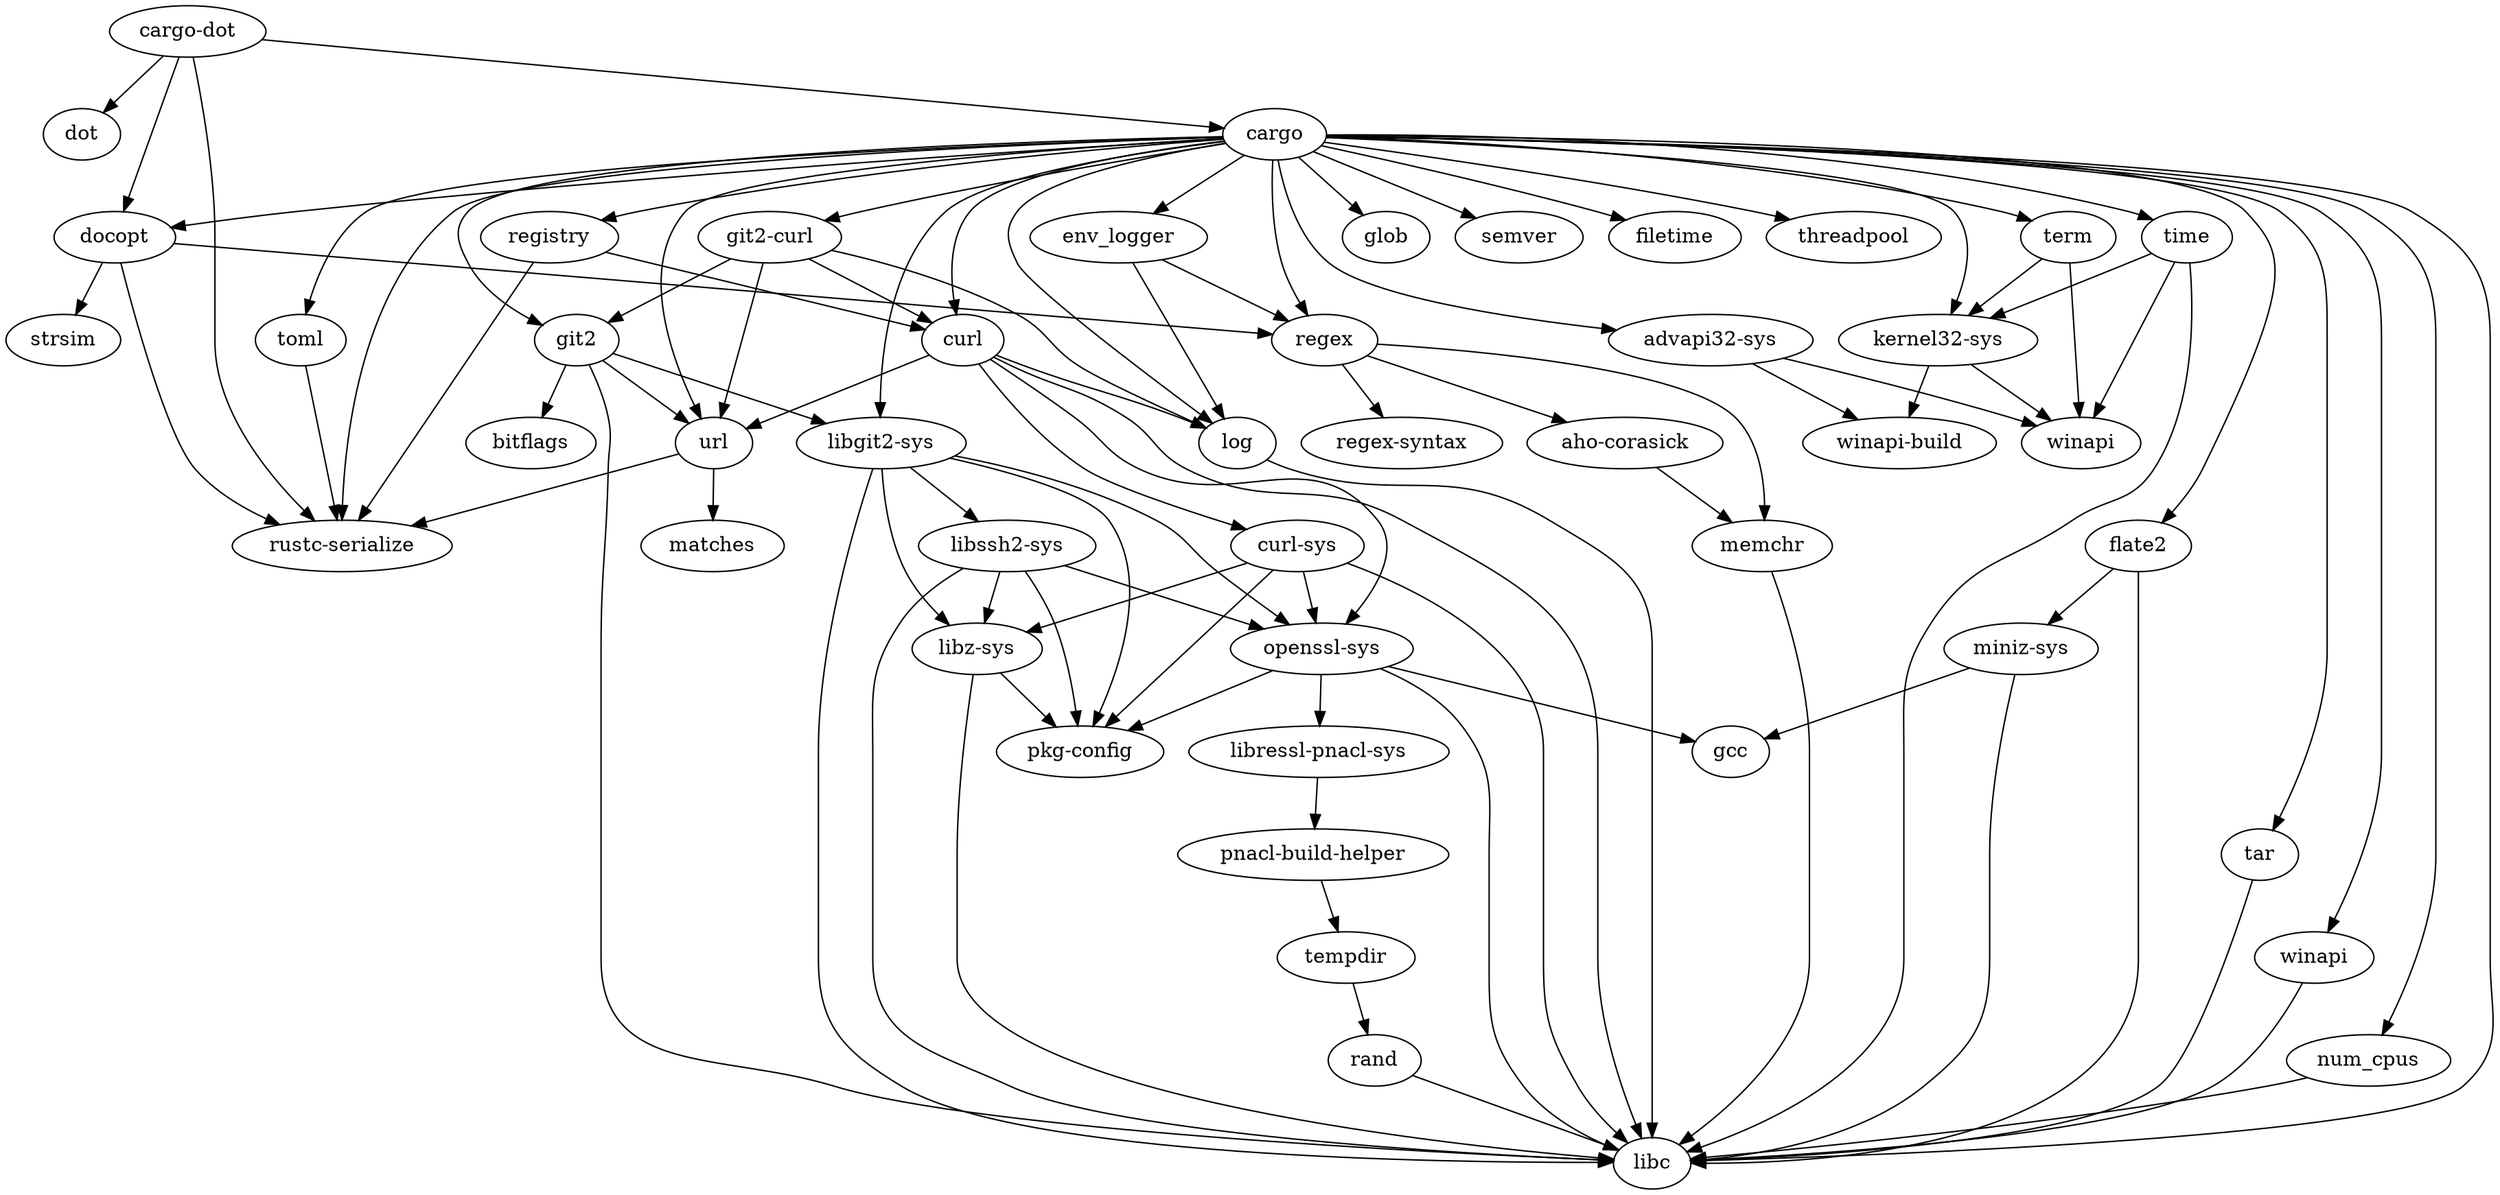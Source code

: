 digraph dependencies {
    N0[label="cargo-dot"];
    N1[label="aho-corasick"];
    N2[label="memchr"];
    N3[label="libc"];
    N4[label="gcc"];
    N5[label="glob"];
    N6[label="pkg-config"];
    N7[label="semver"];
    N8[label="flate2"];
    N9[label="miniz-sys"];
    N10[label="dot"];
    N11[label="toml"];
    N12[label="rustc-serialize"];
    N13[label="libressl-pnacl-sys"];
    N14[label="pnacl-build-helper"];
    N15[label="tar"];
    N16[label="winapi"];
    N17[label="git2-curl"];
    N18[label="url"];
    N19[label="curl"];
    N20[label="log"];
    N21[label="git2"];
    N22[label="rand"];
    N23[label="bitflags"];
    N24[label="regex"];
    N25[label="regex-syntax"];
    N26[label="matches"];
    N27[label="strsim"];
    N28[label="libssh2-sys"];
    N29[label="libz-sys"];
    N30[label="openssl-sys"];
    N31[label="registry"];
    N32[label="num_cpus"];
    N33[label="tempdir"];
    N34[label="curl-sys"];
    N35[label="kernel32-sys"];
    N36[label="winapi-build"];
    N37[label="winapi"];
    N38[label="libgit2-sys"];
    N39[label="term"];
    N40[label="filetime"];
    N41[label="cargo"];
    N42[label="advapi32-sys"];
    N43[label="env_logger"];
    N44[label="threadpool"];
    N45[label="time"];
    N46[label="docopt"];
    N1 -> N2[label=""];
    N8 -> N3[label=""];
    N8 -> N9[label=""];
    N11 -> N12[label=""];
    N13 -> N14[label=""];
    N15 -> N3[label=""];
    N16 -> N3[label=""];
    N17 -> N18[label=""];
    N17 -> N19[label=""];
    N17 -> N20[label=""];
    N17 -> N21[label=""];
    N22 -> N3[label=""];
    N24 -> N1[label=""];
    N24 -> N25[label=""];
    N24 -> N2[label=""];
    N20 -> N3[label=""];
    N28 -> N29[label=""];
    N28 -> N3[label=""];
    N28 -> N6[label=""];
    N28 -> N30[label=""];
    N31 -> N12[label=""];
    N31 -> N19[label=""];
    N32 -> N3[label=""];
    N14 -> N33[label=""];
    N34 -> N3[label=""];
    N34 -> N6[label=""];
    N34 -> N29[label=""];
    N34 -> N30[label=""];
    N35 -> N36[label=""];
    N35 -> N37[label=""];
    N38 -> N28[label=""];
    N38 -> N3[label=""];
    N38 -> N6[label=""];
    N38 -> N29[label=""];
    N38 -> N30[label=""];
    N30 -> N6[label=""];
    N30 -> N4[label=""];
    N30 -> N13[label=""];
    N30 -> N3[label=""];
    N21 -> N38[label=""];
    N21 -> N18[label=""];
    N21 -> N3[label=""];
    N21 -> N23[label=""];
    N39 -> N37[label=""];
    N39 -> N35[label=""];
    N29 -> N3[label=""];
    N29 -> N6[label=""];
    N2 -> N3[label=""];
    N41 -> N17[label=""];
    N41 -> N20[label=""];
    N41 -> N19[label=""];
    N41 -> N12[label=""];
    N41 -> N24[label=""];
    N41 -> N21[label=""];
    N41 -> N42[label=""];
    N41 -> N43[label=""];
    N41 -> N40[label=""];
    N41 -> N35[label=""];
    N41 -> N31[label=""];
    N41 -> N5[label=""];
    N41 -> N15[label=""];
    N41 -> N11[label=""];
    N41 -> N7[label=""];
    N41 -> N39[label=""];
    N41 -> N8[label=""];
    N41 -> N3[label=""];
    N41 -> N18[label=""];
    N41 -> N16[label=""];
    N41 -> N44[label=""];
    N41 -> N45[label=""];
    N41 -> N46[label=""];
    N41 -> N38[label=""];
    N41 -> N32[label=""];
    N9 -> N3[label=""];
    N9 -> N4[label=""];
    N42 -> N37[label=""];
    N42 -> N36[label=""];
    N33 -> N22[label=""];
    N46 -> N24[label=""];
    N46 -> N27[label=""];
    N46 -> N12[label=""];
    N45 -> N35[label=""];
    N45 -> N3[label=""];
    N45 -> N37[label=""];
    N43 -> N24[label=""];
    N43 -> N20[label=""];
    N19 -> N20[label=""];
    N19 -> N34[label=""];
    N19 -> N30[label=""];
    N19 -> N3[label=""];
    N19 -> N18[label=""];
    N0 -> N41[label=""];
    N0 -> N46[label=""];
    N0 -> N12[label=""];
    N0 -> N10[label=""];
    N18 -> N26[label=""];
    N18 -> N12[label=""];
}
